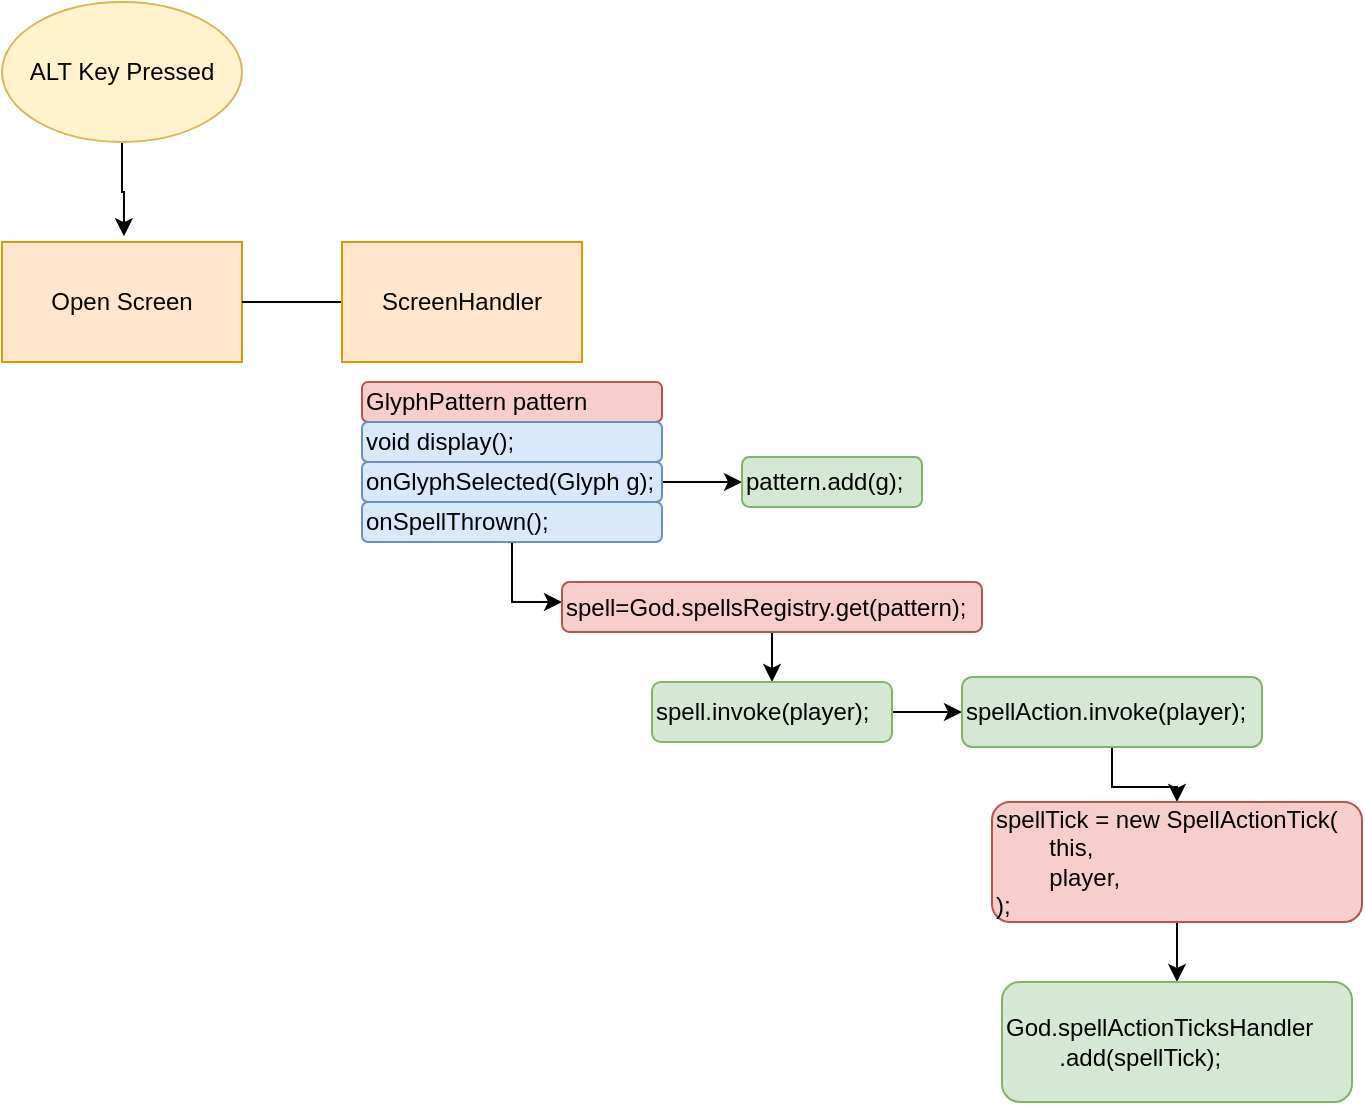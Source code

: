 <mxfile version="21.0.2" type="github"><diagram name="Page-1" id="cg9SRdqhbC2Ec8P-iwnl"><mxGraphModel dx="585" dy="349" grid="1" gridSize="10" guides="1" tooltips="1" connect="1" arrows="1" fold="1" page="1" pageScale="1" pageWidth="827" pageHeight="1169" math="0" shadow="0"><root><mxCell id="0"/><mxCell id="1" parent="0"/><mxCell id="ctFzXak1Qv6y5gMj6bgk-4" style="edgeStyle=orthogonalEdgeStyle;rounded=0;orthogonalLoop=1;jettySize=auto;html=1;entryX=0.508;entryY=-0.048;entryDx=0;entryDy=0;entryPerimeter=0;" parent="1" source="ctFzXak1Qv6y5gMj6bgk-2" target="ctFzXak1Qv6y5gMj6bgk-3" edge="1"><mxGeometry relative="1" as="geometry"/></mxCell><mxCell id="ctFzXak1Qv6y5gMj6bgk-2" value="ALT Key Pressed" style="ellipse;whiteSpace=wrap;html=1;fillColor=#fff2cc;strokeColor=#d6b656;" parent="1" vertex="1"><mxGeometry x="70" y="10" width="120" height="70" as="geometry"/></mxCell><mxCell id="ctFzXak1Qv6y5gMj6bgk-3" value="Open Screen" style="rounded=0;whiteSpace=wrap;html=1;fillColor=#ffe6cc;strokeColor=#d79b00;" parent="1" vertex="1"><mxGeometry x="70" y="130" width="120" height="60" as="geometry"/></mxCell><mxCell id="ctFzXak1Qv6y5gMj6bgk-5" value="" style="endArrow=none;html=1;rounded=0;exitX=1;exitY=0.5;exitDx=0;exitDy=0;" parent="1" source="ctFzXak1Qv6y5gMj6bgk-3" edge="1"><mxGeometry width="50" height="50" relative="1" as="geometry"><mxPoint x="180" y="210" as="sourcePoint"/><mxPoint x="240" y="160" as="targetPoint"/></mxGeometry></mxCell><mxCell id="ctFzXak1Qv6y5gMj6bgk-6" value="ScreenHandler" style="rounded=0;whiteSpace=wrap;html=1;fillColor=#ffe6cc;strokeColor=#d79b00;" parent="1" vertex="1"><mxGeometry x="240" y="130" width="120" height="60" as="geometry"/></mxCell><mxCell id="kF9-CKvN8lkAb5aa2jys-1" value="GlyphPattern pattern" style="rounded=1;whiteSpace=wrap;html=1;align=left;fillColor=#f8cecc;strokeColor=#b85450;" vertex="1" parent="1"><mxGeometry x="250" y="200" width="150" height="20" as="geometry"/></mxCell><mxCell id="kF9-CKvN8lkAb5aa2jys-7" style="edgeStyle=orthogonalEdgeStyle;rounded=0;orthogonalLoop=1;jettySize=auto;html=1;exitX=1;exitY=0.5;exitDx=0;exitDy=0;" edge="1" parent="1" source="kF9-CKvN8lkAb5aa2jys-3"><mxGeometry relative="1" as="geometry"><mxPoint x="370.102" y="230.184" as="targetPoint"/></mxGeometry></mxCell><mxCell id="kF9-CKvN8lkAb5aa2jys-3" value="void display();" style="rounded=1;whiteSpace=wrap;html=1;align=left;fillColor=#dae8fc;strokeColor=#6c8ebf;" vertex="1" parent="1"><mxGeometry x="250" y="220" width="150" height="20" as="geometry"/></mxCell><mxCell id="kF9-CKvN8lkAb5aa2jys-6" value="" style="edgeStyle=orthogonalEdgeStyle;rounded=0;orthogonalLoop=1;jettySize=auto;html=1;" edge="1" parent="1" source="kF9-CKvN8lkAb5aa2jys-4" target="kF9-CKvN8lkAb5aa2jys-5"><mxGeometry relative="1" as="geometry"/></mxCell><mxCell id="kF9-CKvN8lkAb5aa2jys-4" value="onGlyphSelected(Glyph g);" style="rounded=1;whiteSpace=wrap;html=1;align=left;fillColor=#dae8fc;strokeColor=#6c8ebf;" vertex="1" parent="1"><mxGeometry x="250" y="240" width="150" height="20" as="geometry"/></mxCell><mxCell id="kF9-CKvN8lkAb5aa2jys-5" value="pattern.add(g);" style="rounded=1;whiteSpace=wrap;html=1;align=left;fillColor=#d5e8d4;strokeColor=#82b366;" vertex="1" parent="1"><mxGeometry x="440" y="237.5" width="90" height="25" as="geometry"/></mxCell><mxCell id="kF9-CKvN8lkAb5aa2jys-12" style="edgeStyle=orthogonalEdgeStyle;rounded=0;orthogonalLoop=1;jettySize=auto;html=1;entryX=0;entryY=0.4;entryDx=0;entryDy=0;entryPerimeter=0;" edge="1" parent="1" source="kF9-CKvN8lkAb5aa2jys-8" target="kF9-CKvN8lkAb5aa2jys-11"><mxGeometry relative="1" as="geometry"/></mxCell><mxCell id="kF9-CKvN8lkAb5aa2jys-8" value="onSpellThrown();" style="rounded=1;whiteSpace=wrap;html=1;align=left;fillColor=#dae8fc;strokeColor=#6c8ebf;" vertex="1" parent="1"><mxGeometry x="250" y="260" width="150" height="20" as="geometry"/></mxCell><mxCell id="kF9-CKvN8lkAb5aa2jys-15" value="" style="edgeStyle=orthogonalEdgeStyle;rounded=0;orthogonalLoop=1;jettySize=auto;html=1;" edge="1" parent="1" source="kF9-CKvN8lkAb5aa2jys-11" target="kF9-CKvN8lkAb5aa2jys-14"><mxGeometry relative="1" as="geometry"><Array as="points"><mxPoint x="455" y="350"/><mxPoint x="455" y="350"/></Array></mxGeometry></mxCell><mxCell id="kF9-CKvN8lkAb5aa2jys-11" value="spell=God.spellsRegistry.get(pattern);" style="rounded=1;whiteSpace=wrap;html=1;align=left;fillColor=#f8cecc;strokeColor=#b85450;" vertex="1" parent="1"><mxGeometry x="350" y="300" width="210" height="25" as="geometry"/></mxCell><mxCell id="kF9-CKvN8lkAb5aa2jys-17" value="" style="edgeStyle=orthogonalEdgeStyle;rounded=0;orthogonalLoop=1;jettySize=auto;html=1;" edge="1" parent="1" source="kF9-CKvN8lkAb5aa2jys-14" target="kF9-CKvN8lkAb5aa2jys-16"><mxGeometry relative="1" as="geometry"/></mxCell><mxCell id="kF9-CKvN8lkAb5aa2jys-14" value="spell.invoke(player);" style="whiteSpace=wrap;html=1;align=left;rounded=1;fillColor=#d5e8d4;strokeColor=#82b366;" vertex="1" parent="1"><mxGeometry x="395" y="350" width="120" height="30" as="geometry"/></mxCell><mxCell id="kF9-CKvN8lkAb5aa2jys-19" value="" style="edgeStyle=orthogonalEdgeStyle;rounded=0;orthogonalLoop=1;jettySize=auto;html=1;" edge="1" parent="1" source="kF9-CKvN8lkAb5aa2jys-16" target="kF9-CKvN8lkAb5aa2jys-18"><mxGeometry relative="1" as="geometry"/></mxCell><mxCell id="kF9-CKvN8lkAb5aa2jys-16" value="spellAction.invoke(player);" style="whiteSpace=wrap;html=1;align=left;rounded=1;fillColor=#d5e8d4;strokeColor=#82b366;" vertex="1" parent="1"><mxGeometry x="550" y="347.5" width="150" height="35" as="geometry"/></mxCell><mxCell id="kF9-CKvN8lkAb5aa2jys-23" value="" style="edgeStyle=orthogonalEdgeStyle;rounded=0;orthogonalLoop=1;jettySize=auto;html=1;" edge="1" parent="1" source="kF9-CKvN8lkAb5aa2jys-18" target="kF9-CKvN8lkAb5aa2jys-22"><mxGeometry relative="1" as="geometry"/></mxCell><mxCell id="kF9-CKvN8lkAb5aa2jys-18" value="spellTick = new SpellActionTick(&lt;br&gt;&lt;span style=&quot;white-space: pre;&quot;&gt;&#9;this,&lt;br&gt;&lt;/span&gt;&lt;span style=&quot;white-space: pre;&quot;&gt;&#9;&lt;/span&gt;player,&lt;br&gt;);" style="whiteSpace=wrap;html=1;align=left;rounded=1;fillColor=#f8cecc;strokeColor=#b85450;" vertex="1" parent="1"><mxGeometry x="565" y="410" width="185" height="60" as="geometry"/></mxCell><mxCell id="kF9-CKvN8lkAb5aa2jys-22" value="God.spellActionTicksHandler&lt;br&gt;&lt;span style=&quot;white-space: pre;&quot;&gt;&#9;.add(spellTick);&lt;/span&gt;" style="whiteSpace=wrap;html=1;align=left;rounded=1;fillColor=#d5e8d4;strokeColor=#82b366;" vertex="1" parent="1"><mxGeometry x="570" y="500" width="175" height="60" as="geometry"/></mxCell></root></mxGraphModel></diagram></mxfile>